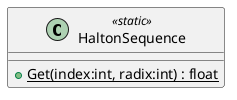 @startuml
class HaltonSequence <<static>> {
    + {static} Get(index:int, radix:int) : float
}
@enduml
